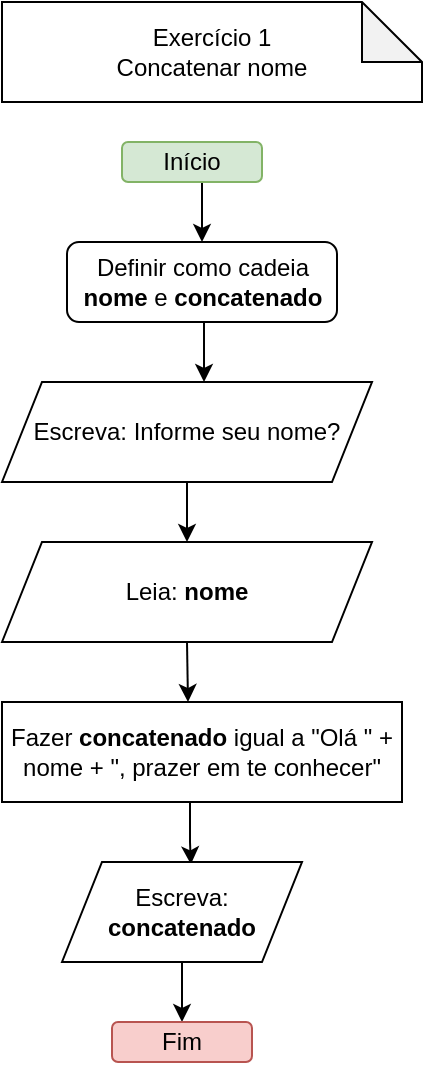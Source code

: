 <mxfile version="14.6.13" type="device"><diagram id="C5RBs43oDa-KdzZeNtuy" name="Page-1"><mxGraphModel dx="1125" dy="680" grid="1" gridSize="10" guides="1" tooltips="1" connect="1" arrows="1" fold="1" page="1" pageScale="1" pageWidth="827" pageHeight="1169" math="0" shadow="0"><root><mxCell id="WIyWlLk6GJQsqaUBKTNV-0"/><mxCell id="WIyWlLk6GJQsqaUBKTNV-1" parent="WIyWlLk6GJQsqaUBKTNV-0"/><mxCell id="bC1D9jEq43uy42A2cQ3P-6" value="" style="edgeStyle=orthogonalEdgeStyle;rounded=0;orthogonalLoop=1;jettySize=auto;html=1;" edge="1" parent="WIyWlLk6GJQsqaUBKTNV-1" source="bC1D9jEq43uy42A2cQ3P-0" target="bC1D9jEq43uy42A2cQ3P-5"><mxGeometry relative="1" as="geometry"><Array as="points"><mxPoint x="110" y="110"/><mxPoint x="110" y="110"/></Array></mxGeometry></mxCell><mxCell id="bC1D9jEq43uy42A2cQ3P-0" value="Início" style="rounded=1;whiteSpace=wrap;html=1;fillColor=#d5e8d4;strokeColor=#82b366;" vertex="1" parent="WIyWlLk6GJQsqaUBKTNV-1"><mxGeometry x="70" y="80" width="70" height="20" as="geometry"/></mxCell><mxCell id="bC1D9jEq43uy42A2cQ3P-26" style="edgeStyle=orthogonalEdgeStyle;rounded=0;orthogonalLoop=1;jettySize=auto;html=1;exitX=0.5;exitY=1;exitDx=0;exitDy=0;" edge="1" parent="WIyWlLk6GJQsqaUBKTNV-1" source="bC1D9jEq43uy42A2cQ3P-1" target="bC1D9jEq43uy42A2cQ3P-25"><mxGeometry relative="1" as="geometry"/></mxCell><mxCell id="bC1D9jEq43uy42A2cQ3P-1" value="Escreva: Informe seu nome?" style="shape=parallelogram;perimeter=parallelogramPerimeter;whiteSpace=wrap;html=1;fixedSize=1;" vertex="1" parent="WIyWlLk6GJQsqaUBKTNV-1"><mxGeometry x="10" y="200" width="185" height="50" as="geometry"/></mxCell><mxCell id="bC1D9jEq43uy42A2cQ3P-7" style="edgeStyle=orthogonalEdgeStyle;rounded=0;orthogonalLoop=1;jettySize=auto;html=1;exitX=0.5;exitY=1;exitDx=0;exitDy=0;entryX=0.546;entryY=0;entryDx=0;entryDy=0;entryPerimeter=0;" edge="1" parent="WIyWlLk6GJQsqaUBKTNV-1" source="bC1D9jEq43uy42A2cQ3P-5" target="bC1D9jEq43uy42A2cQ3P-1"><mxGeometry relative="1" as="geometry"><Array as="points"><mxPoint x="111" y="160"/></Array></mxGeometry></mxCell><mxCell id="bC1D9jEq43uy42A2cQ3P-5" value="Definir como cadeia&lt;br&gt;&lt;b&gt;nome&lt;/b&gt; e&lt;b&gt; concatenado&lt;/b&gt;" style="whiteSpace=wrap;html=1;rounded=1;" vertex="1" parent="WIyWlLk6GJQsqaUBKTNV-1"><mxGeometry x="42.5" y="130" width="135" height="40" as="geometry"/></mxCell><mxCell id="bC1D9jEq43uy42A2cQ3P-11" value="" style="edgeStyle=orthogonalEdgeStyle;rounded=0;orthogonalLoop=1;jettySize=auto;html=1;entryX=0.537;entryY=0.023;entryDx=0;entryDy=0;entryPerimeter=0;" edge="1" parent="WIyWlLk6GJQsqaUBKTNV-1" source="bC1D9jEq43uy42A2cQ3P-8" target="bC1D9jEq43uy42A2cQ3P-10"><mxGeometry relative="1" as="geometry"><Array as="points"><mxPoint x="104" y="430"/><mxPoint x="104" y="430"/></Array></mxGeometry></mxCell><mxCell id="bC1D9jEq43uy42A2cQ3P-8" value="Fazer &lt;b&gt;concatenado&lt;/b&gt; igual a &quot;Olá &quot; + nome + &quot;, prazer em te conhecer&quot;" style="whiteSpace=wrap;html=1;" vertex="1" parent="WIyWlLk6GJQsqaUBKTNV-1"><mxGeometry x="10" y="360" width="200" height="50" as="geometry"/></mxCell><mxCell id="bC1D9jEq43uy42A2cQ3P-18" style="edgeStyle=orthogonalEdgeStyle;rounded=0;orthogonalLoop=1;jettySize=auto;html=1;exitX=0.5;exitY=1;exitDx=0;exitDy=0;entryX=0.5;entryY=0;entryDx=0;entryDy=0;" edge="1" parent="WIyWlLk6GJQsqaUBKTNV-1" source="bC1D9jEq43uy42A2cQ3P-10" target="bC1D9jEq43uy42A2cQ3P-17"><mxGeometry relative="1" as="geometry"/></mxCell><mxCell id="bC1D9jEq43uy42A2cQ3P-10" value="Escreva: &lt;br&gt;&lt;b&gt;concatenado&lt;/b&gt;" style="shape=parallelogram;perimeter=parallelogramPerimeter;whiteSpace=wrap;html=1;fixedSize=1;" vertex="1" parent="WIyWlLk6GJQsqaUBKTNV-1"><mxGeometry x="40" y="440" width="120" height="50" as="geometry"/></mxCell><mxCell id="bC1D9jEq43uy42A2cQ3P-17" value="Fim" style="rounded=1;whiteSpace=wrap;html=1;fillColor=#f8cecc;strokeColor=#b85450;" vertex="1" parent="WIyWlLk6GJQsqaUBKTNV-1"><mxGeometry x="65" y="520" width="70" height="20" as="geometry"/></mxCell><mxCell id="bC1D9jEq43uy42A2cQ3P-21" value="Exercício 1&lt;br&gt;Concatenar nome" style="shape=note;whiteSpace=wrap;html=1;backgroundOutline=1;darkOpacity=0.05;" vertex="1" parent="WIyWlLk6GJQsqaUBKTNV-1"><mxGeometry x="10" y="10" width="210" height="50" as="geometry"/></mxCell><mxCell id="bC1D9jEq43uy42A2cQ3P-27" style="edgeStyle=orthogonalEdgeStyle;rounded=0;orthogonalLoop=1;jettySize=auto;html=1;exitX=0.5;exitY=1;exitDx=0;exitDy=0;" edge="1" parent="WIyWlLk6GJQsqaUBKTNV-1" source="bC1D9jEq43uy42A2cQ3P-25"><mxGeometry relative="1" as="geometry"><mxPoint x="103" y="360" as="targetPoint"/></mxGeometry></mxCell><mxCell id="bC1D9jEq43uy42A2cQ3P-25" value="Leia: &lt;b&gt;nome&lt;/b&gt;" style="shape=parallelogram;perimeter=parallelogramPerimeter;whiteSpace=wrap;html=1;fixedSize=1;" vertex="1" parent="WIyWlLk6GJQsqaUBKTNV-1"><mxGeometry x="10" y="280" width="185" height="50" as="geometry"/></mxCell></root></mxGraphModel></diagram></mxfile>